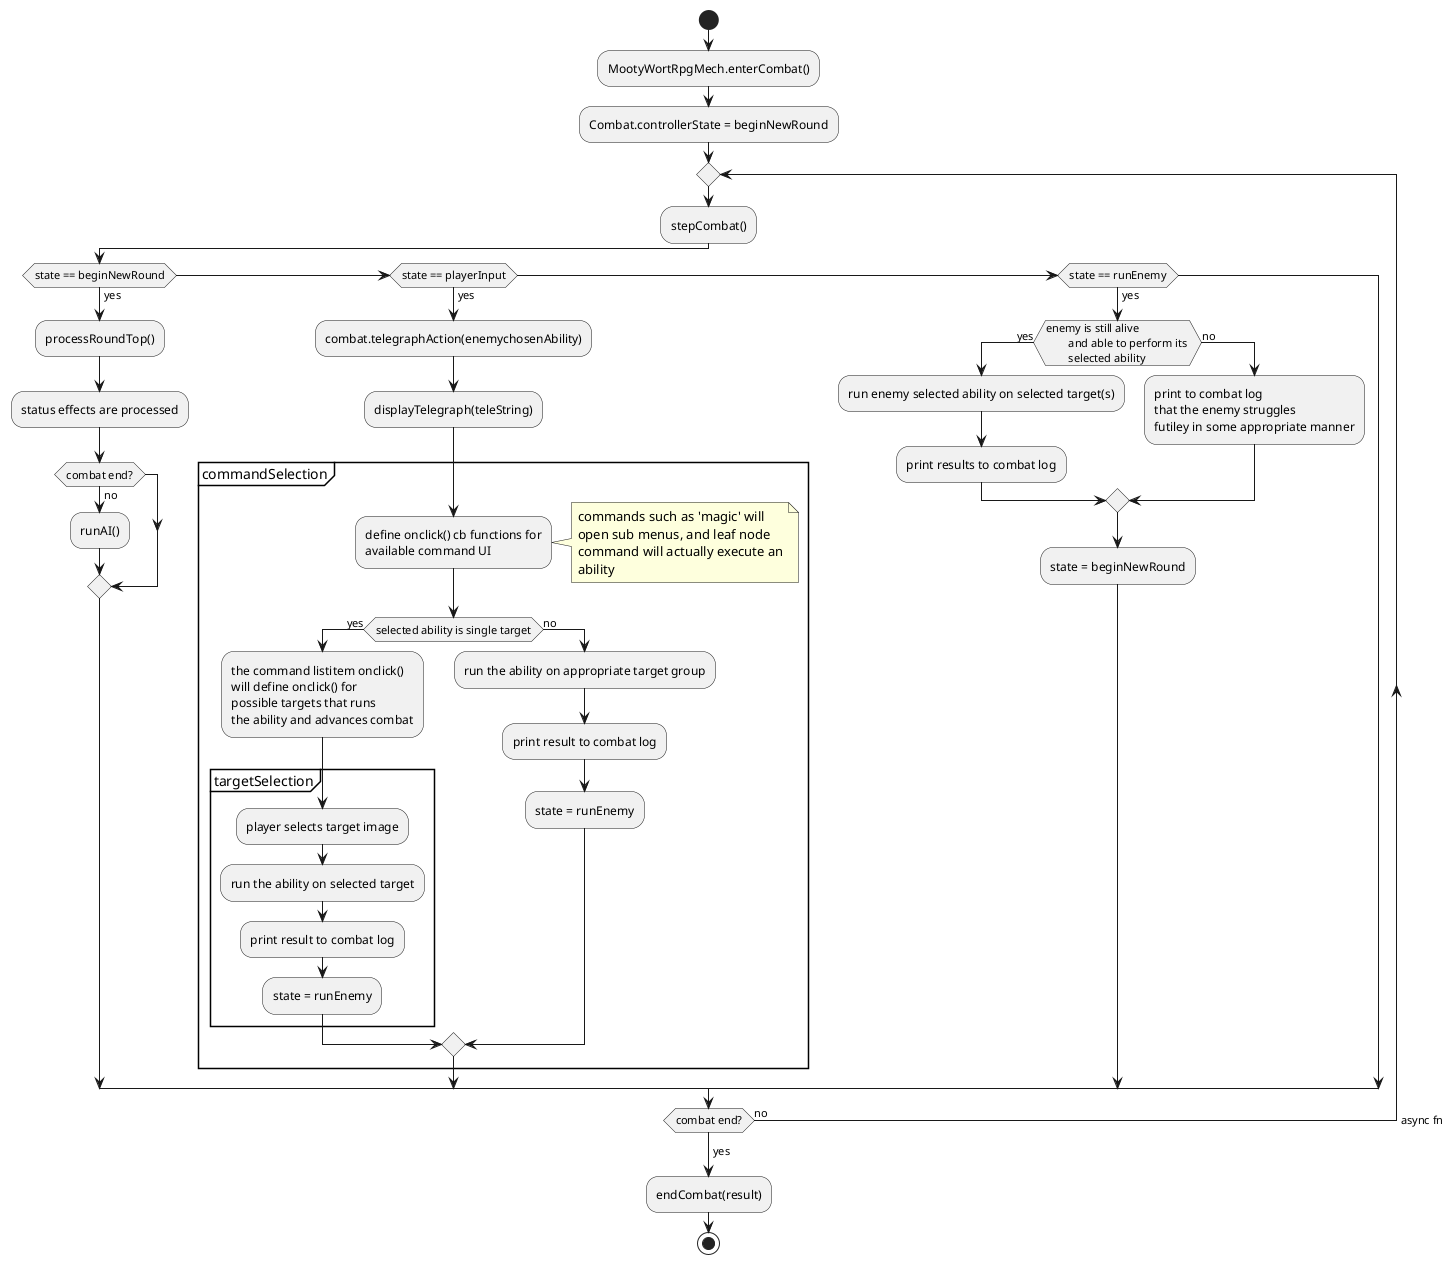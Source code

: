 /**
/'
Combat flow:
1. viewcontroller.enterCombat() sets up the Combat object
2. viewcontroller.stepCombat() in init state Combat.ControllerState.beginNewRound:
    1. state = combat.processRoundTop(): 
        1. status effects are processed and we check for victory/defeat condition
            1. if victory/defeat condition is detected: set state to Combat.ControllerState.processCombatResult
            2. otherwise: runAI() determines the enemy's action
    2. if state is not Combat.ControllerState.processCombatResult
        // todo: so wait, we're back at viewcontroller level?  How'd we get here?  Maybe stepCombat() fires off an async fn that calls it again, such that we've got a sort of main() with changing states, and control stays with the controller?
        1. combat.telegraphAction(enemychosenAbility) returns a telegraph string and we print to combat log
        2. populate player's command UI with available actions (frozen etc. status effect will gray normal ones out and add others, and things the player can't afford should be grayed out as well) 
        3. define onclick() cb functions for available command UI
            1. commands with sub command menus should display and populate child commands
            2. leaf node command elements should:
                1. analyze the relevant ability:
                    1. if the selected ability is singleTarget:
                        1. the command listitem onclick() will define onclick() for possible targets that runs the ability and advances combat
                        2. the player selects a target image:
                            1. run the ability on selected target
                            2. print result
                            3. set controller state to Combat.ControllerState.runEnemy
                            4. call viewcontroller.stepCombat() 
                    2. otherwise:
                        1. run the ability on appropriate target group
                        2. print result
                        3. set controller state to Combat.ControllerState.runEnemy
                        4. call viewcontroller.stepCombat() 
    3. if state is Combat.ControllerState.runEnemy:
        1. if the enemy is still alive and able to perform its selected ability:
            1. run enemy selected ability on selected target(s)
            2. print results
        2. otherwise: print that the enemy struggles futiley in some appropriate manner
        3. set controller state to Combat.ControllerState.beginNewRound
        4. call viewcontroller.stepCombat() todo: recursion?  maybe call an async fn who runs stepCombat, just so we can pop off the callstack and wait for event loop to hit us up again? 
    4. if state is Combat.ControllerState.processCombatResult: display victory/defeat message and put exit combat element in UI 

'/
@startuml
start
:MootyWortRpgMech.enterCombat();
:Combat.controllerState = beginNewRound;
repeat
:stepCombat();
if (state == beginNewRound) then (yes)
  :processRoundTop();
  :status effects are processed;
  if (combat end?) then (no)
  	:runAI();
  endif
elseif (state == playerInput) then (yes)
	:combat.telegraphAction(enemychosenAbility);
	:displayTelegraph(teleString);
	partition commandSelection {
		:define onclick() cb functions for 
		available command UI;
		note right
		commands such as 'magic' will 
		open sub menus, and leaf node
		command will actually execute an
		ability
		end note
		if (selected ability is single target) then (yes)
		:the command listitem onclick() 
		will define onclick() for 
		possible targets that runs 
		the ability and advances combat;
		partition targetSelection {
			:player selects target image;
			:run the ability on selected target;
            :print result to combat log;
            :state = runEnemy;
		}
		else (no)
			:run the ability on appropriate target group;
            :print result to combat log;
            :state = runEnemy;
		endif
	}
elseif (state == runEnemy) then (yes)
	if (enemy is still alive 
	and able to perform its 
	selected ability) then (yes)
		:run enemy selected ability on selected target(s);
        :print results to combat log;
    else (no)
    	:print to combat log 
    	that the enemy struggles 
    	futiley in some appropriate manner;
	endif
	:state = beginNewRound;
endif
repeat while (combat end?) is (no) -> async fn
	->yes;
	:endCombat(result);
stop
@enduml
 */